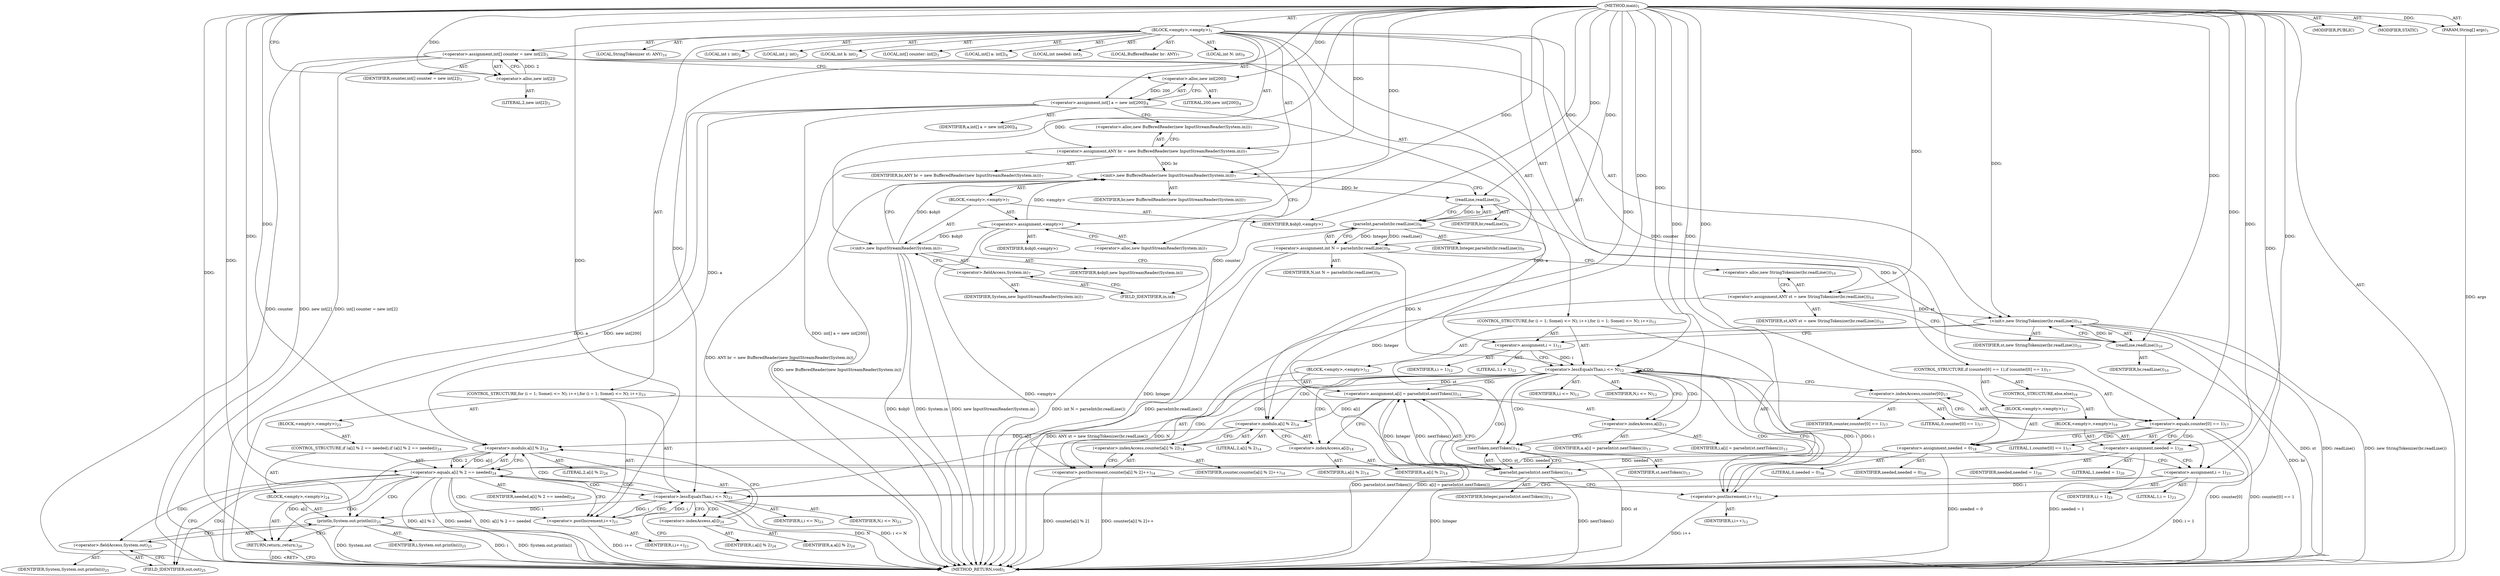 digraph "main" {  
"21" [label = <(METHOD,main)<SUB>1</SUB>> ]
"22" [label = <(PARAM,String[] args)<SUB>1</SUB>> ]
"23" [label = <(BLOCK,&lt;empty&gt;,&lt;empty&gt;)<SUB>1</SUB>> ]
"24" [label = <(LOCAL,int i: int)<SUB>2</SUB>> ]
"25" [label = <(LOCAL,int j: int)<SUB>2</SUB>> ]
"26" [label = <(LOCAL,int k: int)<SUB>2</SUB>> ]
"27" [label = <(LOCAL,int[] counter: int[])<SUB>3</SUB>> ]
"28" [label = <(&lt;operator&gt;.assignment,int[] counter = new int[2])<SUB>3</SUB>> ]
"29" [label = <(IDENTIFIER,counter,int[] counter = new int[2])<SUB>3</SUB>> ]
"30" [label = <(&lt;operator&gt;.alloc,new int[2])> ]
"31" [label = <(LITERAL,2,new int[2])<SUB>3</SUB>> ]
"32" [label = <(LOCAL,int[] a: int[])<SUB>4</SUB>> ]
"33" [label = <(&lt;operator&gt;.assignment,int[] a = new int[200])<SUB>4</SUB>> ]
"34" [label = <(IDENTIFIER,a,int[] a = new int[200])<SUB>4</SUB>> ]
"35" [label = <(&lt;operator&gt;.alloc,new int[200])> ]
"36" [label = <(LITERAL,200,new int[200])<SUB>4</SUB>> ]
"37" [label = <(LOCAL,int needed: int)<SUB>5</SUB>> ]
"4" [label = <(LOCAL,BufferedReader br: ANY)<SUB>7</SUB>> ]
"38" [label = <(&lt;operator&gt;.assignment,ANY br = new BufferedReader(new InputStreamReader(System.in)))<SUB>7</SUB>> ]
"39" [label = <(IDENTIFIER,br,ANY br = new BufferedReader(new InputStreamReader(System.in)))<SUB>7</SUB>> ]
"40" [label = <(&lt;operator&gt;.alloc,new BufferedReader(new InputStreamReader(System.in)))<SUB>7</SUB>> ]
"41" [label = <(&lt;init&gt;,new BufferedReader(new InputStreamReader(System.in)))<SUB>7</SUB>> ]
"3" [label = <(IDENTIFIER,br,new BufferedReader(new InputStreamReader(System.in)))<SUB>7</SUB>> ]
"42" [label = <(BLOCK,&lt;empty&gt;,&lt;empty&gt;)<SUB>7</SUB>> ]
"43" [label = <(&lt;operator&gt;.assignment,&lt;empty&gt;)> ]
"44" [label = <(IDENTIFIER,$obj0,&lt;empty&gt;)> ]
"45" [label = <(&lt;operator&gt;.alloc,new InputStreamReader(System.in))<SUB>7</SUB>> ]
"46" [label = <(&lt;init&gt;,new InputStreamReader(System.in))<SUB>7</SUB>> ]
"47" [label = <(IDENTIFIER,$obj0,new InputStreamReader(System.in))> ]
"48" [label = <(&lt;operator&gt;.fieldAccess,System.in)<SUB>7</SUB>> ]
"49" [label = <(IDENTIFIER,System,new InputStreamReader(System.in))<SUB>7</SUB>> ]
"50" [label = <(FIELD_IDENTIFIER,in,in)<SUB>7</SUB>> ]
"51" [label = <(IDENTIFIER,$obj0,&lt;empty&gt;)> ]
"52" [label = <(LOCAL,int N: int)<SUB>9</SUB>> ]
"53" [label = <(&lt;operator&gt;.assignment,int N = parseInt(br.readLine()))<SUB>9</SUB>> ]
"54" [label = <(IDENTIFIER,N,int N = parseInt(br.readLine()))<SUB>9</SUB>> ]
"55" [label = <(parseInt,parseInt(br.readLine()))<SUB>9</SUB>> ]
"56" [label = <(IDENTIFIER,Integer,parseInt(br.readLine()))<SUB>9</SUB>> ]
"57" [label = <(readLine,readLine())<SUB>9</SUB>> ]
"58" [label = <(IDENTIFIER,br,readLine())<SUB>9</SUB>> ]
"6" [label = <(LOCAL,StringTokenizer st: ANY)<SUB>10</SUB>> ]
"59" [label = <(&lt;operator&gt;.assignment,ANY st = new StringTokenizer(br.readLine()))<SUB>10</SUB>> ]
"60" [label = <(IDENTIFIER,st,ANY st = new StringTokenizer(br.readLine()))<SUB>10</SUB>> ]
"61" [label = <(&lt;operator&gt;.alloc,new StringTokenizer(br.readLine()))<SUB>10</SUB>> ]
"62" [label = <(&lt;init&gt;,new StringTokenizer(br.readLine()))<SUB>10</SUB>> ]
"5" [label = <(IDENTIFIER,st,new StringTokenizer(br.readLine()))<SUB>10</SUB>> ]
"63" [label = <(readLine,readLine())<SUB>10</SUB>> ]
"64" [label = <(IDENTIFIER,br,readLine())<SUB>10</SUB>> ]
"65" [label = <(CONTROL_STRUCTURE,for (i = 1; Some(i &lt;= N); i++),for (i = 1; Some(i &lt;= N); i++))<SUB>12</SUB>> ]
"66" [label = <(&lt;operator&gt;.assignment,i = 1)<SUB>12</SUB>> ]
"67" [label = <(IDENTIFIER,i,i = 1)<SUB>12</SUB>> ]
"68" [label = <(LITERAL,1,i = 1)<SUB>12</SUB>> ]
"69" [label = <(&lt;operator&gt;.lessEqualsThan,i &lt;= N)<SUB>12</SUB>> ]
"70" [label = <(IDENTIFIER,i,i &lt;= N)<SUB>12</SUB>> ]
"71" [label = <(IDENTIFIER,N,i &lt;= N)<SUB>12</SUB>> ]
"72" [label = <(&lt;operator&gt;.postIncrement,i++)<SUB>12</SUB>> ]
"73" [label = <(IDENTIFIER,i,i++)<SUB>12</SUB>> ]
"74" [label = <(BLOCK,&lt;empty&gt;,&lt;empty&gt;)<SUB>12</SUB>> ]
"75" [label = <(&lt;operator&gt;.assignment,a[i] = parseInt(st.nextToken()))<SUB>13</SUB>> ]
"76" [label = <(&lt;operator&gt;.indexAccess,a[i])<SUB>13</SUB>> ]
"77" [label = <(IDENTIFIER,a,a[i] = parseInt(st.nextToken()))<SUB>13</SUB>> ]
"78" [label = <(IDENTIFIER,i,a[i] = parseInt(st.nextToken()))<SUB>13</SUB>> ]
"79" [label = <(parseInt,parseInt(st.nextToken()))<SUB>13</SUB>> ]
"80" [label = <(IDENTIFIER,Integer,parseInt(st.nextToken()))<SUB>13</SUB>> ]
"81" [label = <(nextToken,nextToken())<SUB>13</SUB>> ]
"82" [label = <(IDENTIFIER,st,nextToken())<SUB>13</SUB>> ]
"83" [label = <(&lt;operator&gt;.postIncrement,counter[a[i] % 2]++)<SUB>14</SUB>> ]
"84" [label = <(&lt;operator&gt;.indexAccess,counter[a[i] % 2])<SUB>14</SUB>> ]
"85" [label = <(IDENTIFIER,counter,counter[a[i] % 2]++)<SUB>14</SUB>> ]
"86" [label = <(&lt;operator&gt;.modulo,a[i] % 2)<SUB>14</SUB>> ]
"87" [label = <(&lt;operator&gt;.indexAccess,a[i])<SUB>14</SUB>> ]
"88" [label = <(IDENTIFIER,a,a[i] % 2)<SUB>14</SUB>> ]
"89" [label = <(IDENTIFIER,i,a[i] % 2)<SUB>14</SUB>> ]
"90" [label = <(LITERAL,2,a[i] % 2)<SUB>14</SUB>> ]
"91" [label = <(CONTROL_STRUCTURE,if (counter[0] == 1),if (counter[0] == 1))<SUB>17</SUB>> ]
"92" [label = <(&lt;operator&gt;.equals,counter[0] == 1)<SUB>17</SUB>> ]
"93" [label = <(&lt;operator&gt;.indexAccess,counter[0])<SUB>17</SUB>> ]
"94" [label = <(IDENTIFIER,counter,counter[0] == 1)<SUB>17</SUB>> ]
"95" [label = <(LITERAL,0,counter[0] == 1)<SUB>17</SUB>> ]
"96" [label = <(LITERAL,1,counter[0] == 1)<SUB>17</SUB>> ]
"97" [label = <(BLOCK,&lt;empty&gt;,&lt;empty&gt;)<SUB>17</SUB>> ]
"98" [label = <(&lt;operator&gt;.assignment,needed = 0)<SUB>18</SUB>> ]
"99" [label = <(IDENTIFIER,needed,needed = 0)<SUB>18</SUB>> ]
"100" [label = <(LITERAL,0,needed = 0)<SUB>18</SUB>> ]
"101" [label = <(CONTROL_STRUCTURE,else,else)<SUB>19</SUB>> ]
"102" [label = <(BLOCK,&lt;empty&gt;,&lt;empty&gt;)<SUB>19</SUB>> ]
"103" [label = <(&lt;operator&gt;.assignment,needed = 1)<SUB>20</SUB>> ]
"104" [label = <(IDENTIFIER,needed,needed = 1)<SUB>20</SUB>> ]
"105" [label = <(LITERAL,1,needed = 1)<SUB>20</SUB>> ]
"106" [label = <(CONTROL_STRUCTURE,for (i = 1; Some(i &lt;= N); i++),for (i = 1; Some(i &lt;= N); i++))<SUB>23</SUB>> ]
"107" [label = <(&lt;operator&gt;.assignment,i = 1)<SUB>23</SUB>> ]
"108" [label = <(IDENTIFIER,i,i = 1)<SUB>23</SUB>> ]
"109" [label = <(LITERAL,1,i = 1)<SUB>23</SUB>> ]
"110" [label = <(&lt;operator&gt;.lessEqualsThan,i &lt;= N)<SUB>23</SUB>> ]
"111" [label = <(IDENTIFIER,i,i &lt;= N)<SUB>23</SUB>> ]
"112" [label = <(IDENTIFIER,N,i &lt;= N)<SUB>23</SUB>> ]
"113" [label = <(&lt;operator&gt;.postIncrement,i++)<SUB>23</SUB>> ]
"114" [label = <(IDENTIFIER,i,i++)<SUB>23</SUB>> ]
"115" [label = <(BLOCK,&lt;empty&gt;,&lt;empty&gt;)<SUB>23</SUB>> ]
"116" [label = <(CONTROL_STRUCTURE,if (a[i] % 2 == needed),if (a[i] % 2 == needed))<SUB>24</SUB>> ]
"117" [label = <(&lt;operator&gt;.equals,a[i] % 2 == needed)<SUB>24</SUB>> ]
"118" [label = <(&lt;operator&gt;.modulo,a[i] % 2)<SUB>24</SUB>> ]
"119" [label = <(&lt;operator&gt;.indexAccess,a[i])<SUB>24</SUB>> ]
"120" [label = <(IDENTIFIER,a,a[i] % 2)<SUB>24</SUB>> ]
"121" [label = <(IDENTIFIER,i,a[i] % 2)<SUB>24</SUB>> ]
"122" [label = <(LITERAL,2,a[i] % 2)<SUB>24</SUB>> ]
"123" [label = <(IDENTIFIER,needed,a[i] % 2 == needed)<SUB>24</SUB>> ]
"124" [label = <(BLOCK,&lt;empty&gt;,&lt;empty&gt;)<SUB>24</SUB>> ]
"125" [label = <(println,System.out.println(i))<SUB>25</SUB>> ]
"126" [label = <(&lt;operator&gt;.fieldAccess,System.out)<SUB>25</SUB>> ]
"127" [label = <(IDENTIFIER,System,System.out.println(i))<SUB>25</SUB>> ]
"128" [label = <(FIELD_IDENTIFIER,out,out)<SUB>25</SUB>> ]
"129" [label = <(IDENTIFIER,i,System.out.println(i))<SUB>25</SUB>> ]
"130" [label = <(RETURN,return;,return;)<SUB>26</SUB>> ]
"131" [label = <(MODIFIER,PUBLIC)> ]
"132" [label = <(MODIFIER,STATIC)> ]
"133" [label = <(METHOD_RETURN,void)<SUB>1</SUB>> ]
  "21" -> "22"  [ label = "AST: "] 
  "21" -> "23"  [ label = "AST: "] 
  "21" -> "131"  [ label = "AST: "] 
  "21" -> "132"  [ label = "AST: "] 
  "21" -> "133"  [ label = "AST: "] 
  "23" -> "24"  [ label = "AST: "] 
  "23" -> "25"  [ label = "AST: "] 
  "23" -> "26"  [ label = "AST: "] 
  "23" -> "27"  [ label = "AST: "] 
  "23" -> "28"  [ label = "AST: "] 
  "23" -> "32"  [ label = "AST: "] 
  "23" -> "33"  [ label = "AST: "] 
  "23" -> "37"  [ label = "AST: "] 
  "23" -> "4"  [ label = "AST: "] 
  "23" -> "38"  [ label = "AST: "] 
  "23" -> "41"  [ label = "AST: "] 
  "23" -> "52"  [ label = "AST: "] 
  "23" -> "53"  [ label = "AST: "] 
  "23" -> "6"  [ label = "AST: "] 
  "23" -> "59"  [ label = "AST: "] 
  "23" -> "62"  [ label = "AST: "] 
  "23" -> "65"  [ label = "AST: "] 
  "23" -> "91"  [ label = "AST: "] 
  "23" -> "106"  [ label = "AST: "] 
  "28" -> "29"  [ label = "AST: "] 
  "28" -> "30"  [ label = "AST: "] 
  "30" -> "31"  [ label = "AST: "] 
  "33" -> "34"  [ label = "AST: "] 
  "33" -> "35"  [ label = "AST: "] 
  "35" -> "36"  [ label = "AST: "] 
  "38" -> "39"  [ label = "AST: "] 
  "38" -> "40"  [ label = "AST: "] 
  "41" -> "3"  [ label = "AST: "] 
  "41" -> "42"  [ label = "AST: "] 
  "42" -> "43"  [ label = "AST: "] 
  "42" -> "46"  [ label = "AST: "] 
  "42" -> "51"  [ label = "AST: "] 
  "43" -> "44"  [ label = "AST: "] 
  "43" -> "45"  [ label = "AST: "] 
  "46" -> "47"  [ label = "AST: "] 
  "46" -> "48"  [ label = "AST: "] 
  "48" -> "49"  [ label = "AST: "] 
  "48" -> "50"  [ label = "AST: "] 
  "53" -> "54"  [ label = "AST: "] 
  "53" -> "55"  [ label = "AST: "] 
  "55" -> "56"  [ label = "AST: "] 
  "55" -> "57"  [ label = "AST: "] 
  "57" -> "58"  [ label = "AST: "] 
  "59" -> "60"  [ label = "AST: "] 
  "59" -> "61"  [ label = "AST: "] 
  "62" -> "5"  [ label = "AST: "] 
  "62" -> "63"  [ label = "AST: "] 
  "63" -> "64"  [ label = "AST: "] 
  "65" -> "66"  [ label = "AST: "] 
  "65" -> "69"  [ label = "AST: "] 
  "65" -> "72"  [ label = "AST: "] 
  "65" -> "74"  [ label = "AST: "] 
  "66" -> "67"  [ label = "AST: "] 
  "66" -> "68"  [ label = "AST: "] 
  "69" -> "70"  [ label = "AST: "] 
  "69" -> "71"  [ label = "AST: "] 
  "72" -> "73"  [ label = "AST: "] 
  "74" -> "75"  [ label = "AST: "] 
  "74" -> "83"  [ label = "AST: "] 
  "75" -> "76"  [ label = "AST: "] 
  "75" -> "79"  [ label = "AST: "] 
  "76" -> "77"  [ label = "AST: "] 
  "76" -> "78"  [ label = "AST: "] 
  "79" -> "80"  [ label = "AST: "] 
  "79" -> "81"  [ label = "AST: "] 
  "81" -> "82"  [ label = "AST: "] 
  "83" -> "84"  [ label = "AST: "] 
  "84" -> "85"  [ label = "AST: "] 
  "84" -> "86"  [ label = "AST: "] 
  "86" -> "87"  [ label = "AST: "] 
  "86" -> "90"  [ label = "AST: "] 
  "87" -> "88"  [ label = "AST: "] 
  "87" -> "89"  [ label = "AST: "] 
  "91" -> "92"  [ label = "AST: "] 
  "91" -> "97"  [ label = "AST: "] 
  "91" -> "101"  [ label = "AST: "] 
  "92" -> "93"  [ label = "AST: "] 
  "92" -> "96"  [ label = "AST: "] 
  "93" -> "94"  [ label = "AST: "] 
  "93" -> "95"  [ label = "AST: "] 
  "97" -> "98"  [ label = "AST: "] 
  "98" -> "99"  [ label = "AST: "] 
  "98" -> "100"  [ label = "AST: "] 
  "101" -> "102"  [ label = "AST: "] 
  "102" -> "103"  [ label = "AST: "] 
  "103" -> "104"  [ label = "AST: "] 
  "103" -> "105"  [ label = "AST: "] 
  "106" -> "107"  [ label = "AST: "] 
  "106" -> "110"  [ label = "AST: "] 
  "106" -> "113"  [ label = "AST: "] 
  "106" -> "115"  [ label = "AST: "] 
  "107" -> "108"  [ label = "AST: "] 
  "107" -> "109"  [ label = "AST: "] 
  "110" -> "111"  [ label = "AST: "] 
  "110" -> "112"  [ label = "AST: "] 
  "113" -> "114"  [ label = "AST: "] 
  "115" -> "116"  [ label = "AST: "] 
  "116" -> "117"  [ label = "AST: "] 
  "116" -> "124"  [ label = "AST: "] 
  "117" -> "118"  [ label = "AST: "] 
  "117" -> "123"  [ label = "AST: "] 
  "118" -> "119"  [ label = "AST: "] 
  "118" -> "122"  [ label = "AST: "] 
  "119" -> "120"  [ label = "AST: "] 
  "119" -> "121"  [ label = "AST: "] 
  "124" -> "125"  [ label = "AST: "] 
  "124" -> "130"  [ label = "AST: "] 
  "125" -> "126"  [ label = "AST: "] 
  "125" -> "129"  [ label = "AST: "] 
  "126" -> "127"  [ label = "AST: "] 
  "126" -> "128"  [ label = "AST: "] 
  "28" -> "35"  [ label = "CFG: "] 
  "33" -> "40"  [ label = "CFG: "] 
  "38" -> "45"  [ label = "CFG: "] 
  "41" -> "57"  [ label = "CFG: "] 
  "53" -> "61"  [ label = "CFG: "] 
  "59" -> "63"  [ label = "CFG: "] 
  "62" -> "66"  [ label = "CFG: "] 
  "30" -> "28"  [ label = "CFG: "] 
  "35" -> "33"  [ label = "CFG: "] 
  "40" -> "38"  [ label = "CFG: "] 
  "55" -> "53"  [ label = "CFG: "] 
  "61" -> "59"  [ label = "CFG: "] 
  "63" -> "62"  [ label = "CFG: "] 
  "66" -> "69"  [ label = "CFG: "] 
  "69" -> "76"  [ label = "CFG: "] 
  "69" -> "93"  [ label = "CFG: "] 
  "72" -> "69"  [ label = "CFG: "] 
  "92" -> "98"  [ label = "CFG: "] 
  "92" -> "103"  [ label = "CFG: "] 
  "107" -> "110"  [ label = "CFG: "] 
  "110" -> "133"  [ label = "CFG: "] 
  "110" -> "119"  [ label = "CFG: "] 
  "113" -> "110"  [ label = "CFG: "] 
  "43" -> "50"  [ label = "CFG: "] 
  "46" -> "41"  [ label = "CFG: "] 
  "57" -> "55"  [ label = "CFG: "] 
  "75" -> "87"  [ label = "CFG: "] 
  "83" -> "72"  [ label = "CFG: "] 
  "93" -> "92"  [ label = "CFG: "] 
  "98" -> "107"  [ label = "CFG: "] 
  "45" -> "43"  [ label = "CFG: "] 
  "48" -> "46"  [ label = "CFG: "] 
  "76" -> "81"  [ label = "CFG: "] 
  "79" -> "75"  [ label = "CFG: "] 
  "84" -> "83"  [ label = "CFG: "] 
  "103" -> "107"  [ label = "CFG: "] 
  "117" -> "128"  [ label = "CFG: "] 
  "117" -> "113"  [ label = "CFG: "] 
  "50" -> "48"  [ label = "CFG: "] 
  "81" -> "79"  [ label = "CFG: "] 
  "86" -> "84"  [ label = "CFG: "] 
  "118" -> "117"  [ label = "CFG: "] 
  "125" -> "130"  [ label = "CFG: "] 
  "130" -> "133"  [ label = "CFG: "] 
  "87" -> "86"  [ label = "CFG: "] 
  "119" -> "118"  [ label = "CFG: "] 
  "126" -> "125"  [ label = "CFG: "] 
  "128" -> "126"  [ label = "CFG: "] 
  "21" -> "30"  [ label = "CFG: "] 
  "130" -> "133"  [ label = "DDG: &lt;RET&gt;"] 
  "22" -> "133"  [ label = "DDG: args"] 
  "28" -> "133"  [ label = "DDG: counter"] 
  "28" -> "133"  [ label = "DDG: new int[2]"] 
  "28" -> "133"  [ label = "DDG: int[] counter = new int[2]"] 
  "33" -> "133"  [ label = "DDG: a"] 
  "33" -> "133"  [ label = "DDG: new int[200]"] 
  "33" -> "133"  [ label = "DDG: int[] a = new int[200]"] 
  "38" -> "133"  [ label = "DDG: ANY br = new BufferedReader(new InputStreamReader(System.in))"] 
  "43" -> "133"  [ label = "DDG: &lt;empty&gt;"] 
  "46" -> "133"  [ label = "DDG: $obj0"] 
  "46" -> "133"  [ label = "DDG: System.in"] 
  "46" -> "133"  [ label = "DDG: new InputStreamReader(System.in)"] 
  "41" -> "133"  [ label = "DDG: new BufferedReader(new InputStreamReader(System.in))"] 
  "55" -> "133"  [ label = "DDG: Integer"] 
  "53" -> "133"  [ label = "DDG: parseInt(br.readLine())"] 
  "53" -> "133"  [ label = "DDG: int N = parseInt(br.readLine())"] 
  "59" -> "133"  [ label = "DDG: ANY st = new StringTokenizer(br.readLine())"] 
  "62" -> "133"  [ label = "DDG: st"] 
  "63" -> "133"  [ label = "DDG: br"] 
  "62" -> "133"  [ label = "DDG: readLine()"] 
  "62" -> "133"  [ label = "DDG: new StringTokenizer(br.readLine())"] 
  "92" -> "133"  [ label = "DDG: counter[0]"] 
  "92" -> "133"  [ label = "DDG: counter[0] == 1"] 
  "103" -> "133"  [ label = "DDG: needed = 1"] 
  "98" -> "133"  [ label = "DDG: needed = 0"] 
  "107" -> "133"  [ label = "DDG: i = 1"] 
  "110" -> "133"  [ label = "DDG: N"] 
  "110" -> "133"  [ label = "DDG: i &lt;= N"] 
  "118" -> "133"  [ label = "DDG: a[i]"] 
  "117" -> "133"  [ label = "DDG: a[i] % 2"] 
  "117" -> "133"  [ label = "DDG: needed"] 
  "117" -> "133"  [ label = "DDG: a[i] % 2 == needed"] 
  "113" -> "133"  [ label = "DDG: i++"] 
  "125" -> "133"  [ label = "DDG: System.out"] 
  "125" -> "133"  [ label = "DDG: i"] 
  "125" -> "133"  [ label = "DDG: System.out.println(i)"] 
  "79" -> "133"  [ label = "DDG: Integer"] 
  "81" -> "133"  [ label = "DDG: st"] 
  "79" -> "133"  [ label = "DDG: nextToken()"] 
  "75" -> "133"  [ label = "DDG: parseInt(st.nextToken())"] 
  "75" -> "133"  [ label = "DDG: a[i] = parseInt(st.nextToken())"] 
  "83" -> "133"  [ label = "DDG: counter[a[i] % 2]"] 
  "83" -> "133"  [ label = "DDG: counter[a[i] % 2]++"] 
  "72" -> "133"  [ label = "DDG: i++"] 
  "21" -> "22"  [ label = "DDG: "] 
  "30" -> "28"  [ label = "DDG: 2"] 
  "35" -> "33"  [ label = "DDG: 200"] 
  "21" -> "38"  [ label = "DDG: "] 
  "55" -> "53"  [ label = "DDG: Integer"] 
  "55" -> "53"  [ label = "DDG: readLine()"] 
  "21" -> "59"  [ label = "DDG: "] 
  "38" -> "41"  [ label = "DDG: br"] 
  "21" -> "41"  [ label = "DDG: "] 
  "43" -> "41"  [ label = "DDG: &lt;empty&gt;"] 
  "46" -> "41"  [ label = "DDG: $obj0"] 
  "59" -> "62"  [ label = "DDG: st"] 
  "21" -> "62"  [ label = "DDG: "] 
  "63" -> "62"  [ label = "DDG: br"] 
  "21" -> "66"  [ label = "DDG: "] 
  "21" -> "107"  [ label = "DDG: "] 
  "21" -> "30"  [ label = "DDG: "] 
  "21" -> "35"  [ label = "DDG: "] 
  "21" -> "43"  [ label = "DDG: "] 
  "21" -> "51"  [ label = "DDG: "] 
  "21" -> "55"  [ label = "DDG: "] 
  "57" -> "55"  [ label = "DDG: br"] 
  "57" -> "63"  [ label = "DDG: br"] 
  "21" -> "63"  [ label = "DDG: "] 
  "66" -> "69"  [ label = "DDG: i"] 
  "72" -> "69"  [ label = "DDG: i"] 
  "21" -> "69"  [ label = "DDG: "] 
  "53" -> "69"  [ label = "DDG: N"] 
  "69" -> "72"  [ label = "DDG: i"] 
  "21" -> "72"  [ label = "DDG: "] 
  "79" -> "75"  [ label = "DDG: Integer"] 
  "79" -> "75"  [ label = "DDG: nextToken()"] 
  "28" -> "92"  [ label = "DDG: counter"] 
  "21" -> "92"  [ label = "DDG: "] 
  "21" -> "98"  [ label = "DDG: "] 
  "107" -> "110"  [ label = "DDG: i"] 
  "113" -> "110"  [ label = "DDG: i"] 
  "21" -> "110"  [ label = "DDG: "] 
  "69" -> "110"  [ label = "DDG: N"] 
  "110" -> "113"  [ label = "DDG: i"] 
  "21" -> "113"  [ label = "DDG: "] 
  "43" -> "46"  [ label = "DDG: $obj0"] 
  "21" -> "46"  [ label = "DDG: "] 
  "41" -> "57"  [ label = "DDG: br"] 
  "21" -> "57"  [ label = "DDG: "] 
  "28" -> "83"  [ label = "DDG: counter"] 
  "21" -> "103"  [ label = "DDG: "] 
  "55" -> "79"  [ label = "DDG: Integer"] 
  "21" -> "79"  [ label = "DDG: "] 
  "81" -> "79"  [ label = "DDG: st"] 
  "118" -> "117"  [ label = "DDG: a[i]"] 
  "118" -> "117"  [ label = "DDG: 2"] 
  "103" -> "117"  [ label = "DDG: needed"] 
  "98" -> "117"  [ label = "DDG: needed"] 
  "21" -> "117"  [ label = "DDG: "] 
  "21" -> "130"  [ label = "DDG: "] 
  "62" -> "81"  [ label = "DDG: st"] 
  "21" -> "81"  [ label = "DDG: "] 
  "33" -> "86"  [ label = "DDG: a"] 
  "75" -> "86"  [ label = "DDG: a[i]"] 
  "21" -> "86"  [ label = "DDG: "] 
  "33" -> "118"  [ label = "DDG: a"] 
  "86" -> "118"  [ label = "DDG: a[i]"] 
  "21" -> "118"  [ label = "DDG: "] 
  "110" -> "125"  [ label = "DDG: i"] 
  "21" -> "125"  [ label = "DDG: "] 
  "69" -> "83"  [ label = "CDG: "] 
  "69" -> "75"  [ label = "CDG: "] 
  "69" -> "81"  [ label = "CDG: "] 
  "69" -> "84"  [ label = "CDG: "] 
  "69" -> "72"  [ label = "CDG: "] 
  "69" -> "69"  [ label = "CDG: "] 
  "69" -> "76"  [ label = "CDG: "] 
  "69" -> "87"  [ label = "CDG: "] 
  "69" -> "79"  [ label = "CDG: "] 
  "69" -> "86"  [ label = "CDG: "] 
  "92" -> "98"  [ label = "CDG: "] 
  "92" -> "103"  [ label = "CDG: "] 
  "110" -> "118"  [ label = "CDG: "] 
  "110" -> "119"  [ label = "CDG: "] 
  "110" -> "117"  [ label = "CDG: "] 
  "117" -> "113"  [ label = "CDG: "] 
  "117" -> "128"  [ label = "CDG: "] 
  "117" -> "130"  [ label = "CDG: "] 
  "117" -> "110"  [ label = "CDG: "] 
  "117" -> "125"  [ label = "CDG: "] 
  "117" -> "126"  [ label = "CDG: "] 
}
